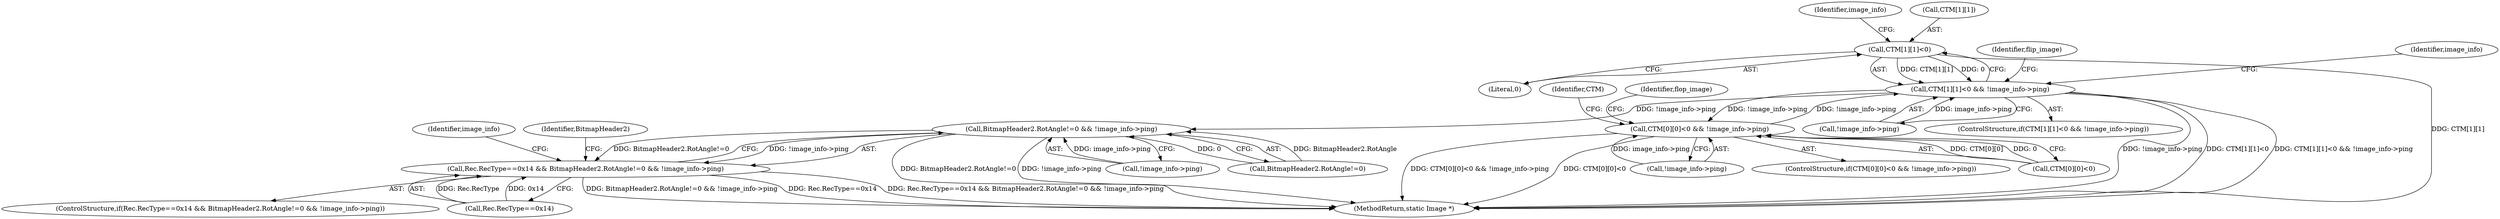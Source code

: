 digraph "0_ImageMagick_4eae304e773bad8a876c3c26fdffac24d4253ae4@array" {
"1001740" [label="(Call,CTM[1][1]<0)"];
"1001739" [label="(Call,CTM[1][1]<0 && !image_info->ping)"];
"1001066" [label="(Call,BitmapHeader2.RotAngle!=0 && !image_info->ping)"];
"1001060" [label="(Call,Rec.RecType==0x14 && BitmapHeader2.RotAngle!=0 && !image_info->ping)"];
"1001705" [label="(Call,CTM[0][0]<0 && !image_info->ping)"];
"1001713" [label="(Call,!image_info->ping)"];
"1001072" [label="(Call,!image_info->ping)"];
"1001704" [label="(ControlStructure,if(CTM[0][0]<0 && !image_info->ping))"];
"1001754" [label="(Identifier,flip_image)"];
"1001059" [label="(ControlStructure,if(Rec.RecType==0x14 && BitmapHeader2.RotAngle!=0 && !image_info->ping))"];
"1001080" [label="(Identifier,BitmapHeader2)"];
"1001773" [label="(Identifier,image_info)"];
"1001067" [label="(Call,BitmapHeader2.RotAngle!=0)"];
"1001746" [label="(Literal,0)"];
"1001743" [label="(Identifier,CTM)"];
"1001066" [label="(Call,BitmapHeader2.RotAngle!=0 && !image_info->ping)"];
"1001706" [label="(Call,CTM[0][0]<0)"];
"1001749" [label="(Identifier,image_info)"];
"1001747" [label="(Call,!image_info->ping)"];
"1001741" [label="(Call,CTM[1][1])"];
"1001164" [label="(Identifier,image_info)"];
"1001739" [label="(Call,CTM[1][1]<0 && !image_info->ping)"];
"1001061" [label="(Call,Rec.RecType==0x14)"];
"1001705" [label="(Call,CTM[0][0]<0 && !image_info->ping)"];
"1001740" [label="(Call,CTM[1][1]<0)"];
"1001060" [label="(Call,Rec.RecType==0x14 && BitmapHeader2.RotAngle!=0 && !image_info->ping)"];
"1001738" [label="(ControlStructure,if(CTM[1][1]<0 && !image_info->ping))"];
"1001720" [label="(Identifier,flop_image)"];
"1001954" [label="(MethodReturn,static Image *)"];
"1001740" -> "1001739"  [label="AST: "];
"1001740" -> "1001746"  [label="CFG: "];
"1001741" -> "1001740"  [label="AST: "];
"1001746" -> "1001740"  [label="AST: "];
"1001749" -> "1001740"  [label="CFG: "];
"1001739" -> "1001740"  [label="CFG: "];
"1001740" -> "1001954"  [label="DDG: CTM[1][1]"];
"1001740" -> "1001739"  [label="DDG: CTM[1][1]"];
"1001740" -> "1001739"  [label="DDG: 0"];
"1001739" -> "1001738"  [label="AST: "];
"1001739" -> "1001747"  [label="CFG: "];
"1001747" -> "1001739"  [label="AST: "];
"1001754" -> "1001739"  [label="CFG: "];
"1001773" -> "1001739"  [label="CFG: "];
"1001739" -> "1001954"  [label="DDG: !image_info->ping"];
"1001739" -> "1001954"  [label="DDG: CTM[1][1]<0"];
"1001739" -> "1001954"  [label="DDG: CTM[1][1]<0 && !image_info->ping"];
"1001739" -> "1001066"  [label="DDG: !image_info->ping"];
"1001739" -> "1001705"  [label="DDG: !image_info->ping"];
"1001705" -> "1001739"  [label="DDG: !image_info->ping"];
"1001747" -> "1001739"  [label="DDG: image_info->ping"];
"1001066" -> "1001060"  [label="AST: "];
"1001066" -> "1001067"  [label="CFG: "];
"1001066" -> "1001072"  [label="CFG: "];
"1001067" -> "1001066"  [label="AST: "];
"1001072" -> "1001066"  [label="AST: "];
"1001060" -> "1001066"  [label="CFG: "];
"1001066" -> "1001954"  [label="DDG: !image_info->ping"];
"1001066" -> "1001954"  [label="DDG: BitmapHeader2.RotAngle!=0"];
"1001066" -> "1001060"  [label="DDG: BitmapHeader2.RotAngle!=0"];
"1001066" -> "1001060"  [label="DDG: !image_info->ping"];
"1001067" -> "1001066"  [label="DDG: BitmapHeader2.RotAngle"];
"1001067" -> "1001066"  [label="DDG: 0"];
"1001072" -> "1001066"  [label="DDG: image_info->ping"];
"1001060" -> "1001059"  [label="AST: "];
"1001060" -> "1001061"  [label="CFG: "];
"1001061" -> "1001060"  [label="AST: "];
"1001080" -> "1001060"  [label="CFG: "];
"1001164" -> "1001060"  [label="CFG: "];
"1001060" -> "1001954"  [label="DDG: BitmapHeader2.RotAngle!=0 && !image_info->ping"];
"1001060" -> "1001954"  [label="DDG: Rec.RecType==0x14"];
"1001060" -> "1001954"  [label="DDG: Rec.RecType==0x14 && BitmapHeader2.RotAngle!=0 && !image_info->ping"];
"1001061" -> "1001060"  [label="DDG: Rec.RecType"];
"1001061" -> "1001060"  [label="DDG: 0x14"];
"1001705" -> "1001704"  [label="AST: "];
"1001705" -> "1001706"  [label="CFG: "];
"1001705" -> "1001713"  [label="CFG: "];
"1001706" -> "1001705"  [label="AST: "];
"1001713" -> "1001705"  [label="AST: "];
"1001720" -> "1001705"  [label="CFG: "];
"1001743" -> "1001705"  [label="CFG: "];
"1001705" -> "1001954"  [label="DDG: CTM[0][0]<0 && !image_info->ping"];
"1001705" -> "1001954"  [label="DDG: CTM[0][0]<0"];
"1001706" -> "1001705"  [label="DDG: CTM[0][0]"];
"1001706" -> "1001705"  [label="DDG: 0"];
"1001713" -> "1001705"  [label="DDG: image_info->ping"];
}

